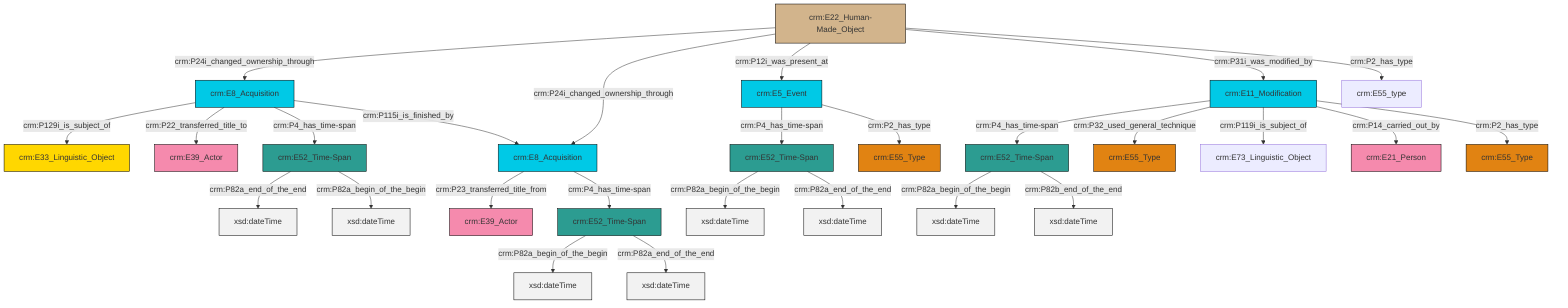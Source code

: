 graph TD
classDef Literal fill:#f2f2f2,stroke:#000000;
classDef CRM_Entity fill:#FFFFFF,stroke:#000000;
classDef Temporal_Entity fill:#00C9E6, stroke:#000000;
classDef Type fill:#E18312, stroke:#000000;
classDef Time-Span fill:#2C9C91, stroke:#000000;
classDef Appellation fill:#FFEB7F, stroke:#000000;
classDef Place fill:#008836, stroke:#000000;
classDef Persistent_Item fill:#B266B2, stroke:#000000;
classDef Conceptual_Object fill:#FFD700, stroke:#000000;
classDef Physical_Thing fill:#D2B48C, stroke:#000000;
classDef Actor fill:#f58aad, stroke:#000000;
classDef PC_Classes fill:#4ce600, stroke:#000000;
classDef Multi fill:#cccccc,stroke:#000000;

0["crm:E22_Human-Made_Object"]:::Physical_Thing -->|crm:P24i_changed_ownership_through| 1["crm:E8_Acquisition"]:::Temporal_Entity
1["crm:E8_Acquisition"]:::Temporal_Entity -->|crm:P129i_is_subject_of| 4["crm:E33_Linguistic_Object"]:::Conceptual_Object
5["crm:E52_Time-Span"]:::Time-Span -->|crm:P82a_begin_of_the_begin| 6[xsd:dateTime]:::Literal
0["crm:E22_Human-Made_Object"]:::Physical_Thing -->|crm:P24i_changed_ownership_through| 7["crm:E8_Acquisition"]:::Temporal_Entity
8["crm:E52_Time-Span"]:::Time-Span -->|crm:P82a_begin_of_the_begin| 9[xsd:dateTime]:::Literal
12["crm:E5_Event"]:::Temporal_Entity -->|crm:P4_has_time-span| 8["crm:E52_Time-Span"]:::Time-Span
1["crm:E8_Acquisition"]:::Temporal_Entity -->|crm:P22_transferred_title_to| 16["crm:E39_Actor"]:::Actor
8["crm:E52_Time-Span"]:::Time-Span -->|crm:P82a_end_of_the_end| 18[xsd:dateTime]:::Literal
10["crm:E52_Time-Span"]:::Time-Span -->|crm:P82a_end_of_the_end| 20[xsd:dateTime]:::Literal
5["crm:E52_Time-Span"]:::Time-Span -->|crm:P82b_end_of_the_end| 21[xsd:dateTime]:::Literal
0["crm:E22_Human-Made_Object"]:::Physical_Thing -->|crm:P12i_was_present_at| 12["crm:E5_Event"]:::Temporal_Entity
1["crm:E8_Acquisition"]:::Temporal_Entity -->|crm:P4_has_time-span| 10["crm:E52_Time-Span"]:::Time-Span
23["crm:E11_Modification"]:::Temporal_Entity -->|crm:P4_has_time-span| 5["crm:E52_Time-Span"]:::Time-Span
26["crm:E52_Time-Span"]:::Time-Span -->|crm:P82a_begin_of_the_begin| 27[xsd:dateTime]:::Literal
23["crm:E11_Modification"]:::Temporal_Entity -->|crm:P32_used_general_technique| 2["crm:E55_Type"]:::Type
1["crm:E8_Acquisition"]:::Temporal_Entity -->|crm:P115i_is_finished_by| 7["crm:E8_Acquisition"]:::Temporal_Entity
7["crm:E8_Acquisition"]:::Temporal_Entity -->|crm:P23_transferred_title_from| 30["crm:E39_Actor"]:::Actor
23["crm:E11_Modification"]:::Temporal_Entity -->|crm:P119i_is_subject_of| 31["crm:E73_Linguistic_Object"]:::Default
12["crm:E5_Event"]:::Temporal_Entity -->|crm:P2_has_type| 32["crm:E55_Type"]:::Type
0["crm:E22_Human-Made_Object"]:::Physical_Thing -->|crm:P31i_was_modified_by| 23["crm:E11_Modification"]:::Temporal_Entity
7["crm:E8_Acquisition"]:::Temporal_Entity -->|crm:P4_has_time-span| 26["crm:E52_Time-Span"]:::Time-Span
23["crm:E11_Modification"]:::Temporal_Entity -->|crm:P14_carried_out_by| 35["crm:E21_Person"]:::Actor
23["crm:E11_Modification"]:::Temporal_Entity -->|crm:P2_has_type| 24["crm:E55_Type"]:::Type
0["crm:E22_Human-Made_Object"]:::Physical_Thing -->|crm:P2_has_type| 14["crm:E55_type"]:::Default
10["crm:E52_Time-Span"]:::Time-Span -->|crm:P82a_begin_of_the_begin| 42[xsd:dateTime]:::Literal
26["crm:E52_Time-Span"]:::Time-Span -->|crm:P82a_end_of_the_end| 43[xsd:dateTime]:::Literal